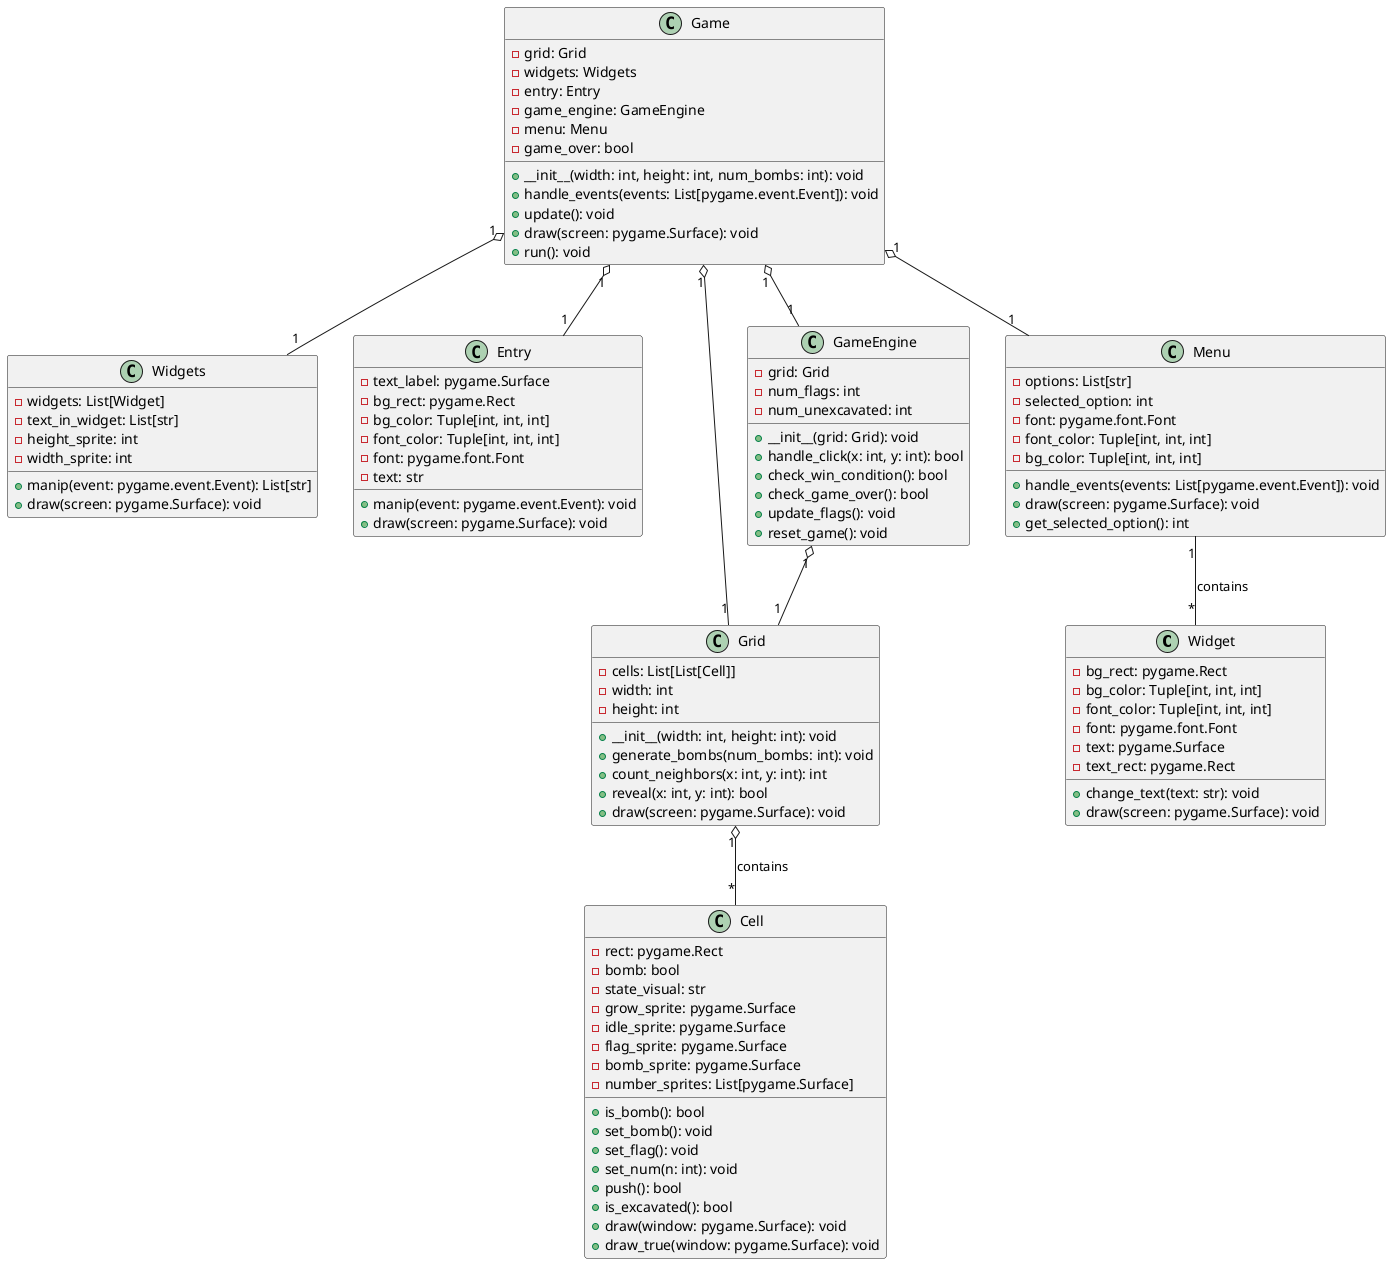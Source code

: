 @startuml

class Widget {
  - bg_rect: pygame.Rect
  - bg_color: Tuple[int, int, int]
  - font_color: Tuple[int, int, int]
  - font: pygame.font.Font
  - text: pygame.Surface
  - text_rect: pygame.Rect
  + change_text(text: str): void
  + draw(screen: pygame.Surface): void
}

class Widgets {
  - widgets: List[Widget]
  - text_in_widget: List[str]
  - height_sprite: int
  - width_sprite: int
  + manip(event: pygame.event.Event): List[str]
  + draw(screen: pygame.Surface): void
}

class Entry {
  - text_label: pygame.Surface
  - bg_rect: pygame.Rect
  - bg_color: Tuple[int, int, int]
  - font_color: Tuple[int, int, int]
  - font: pygame.font.Font
  - text: str
  + manip(event: pygame.event.Event): void
  + draw(screen: pygame.Surface): void
}

class Cell {
  - rect: pygame.Rect
  - bomb: bool
  - state_visual: str
  - grow_sprite: pygame.Surface
  - idle_sprite: pygame.Surface
  - flag_sprite: pygame.Surface
  - bomb_sprite: pygame.Surface
  - number_sprites: List[pygame.Surface]
  + is_bomb(): bool
  + set_bomb(): void
  + set_flag(): void
  + set_num(n: int): void
  + push(): bool
  + is_excavated(): bool
  + draw(window: pygame.Surface): void
  + draw_true(window: pygame.Surface): void
}

class Grid {
  - cells: List[List[Cell]]
  - width: int
  - height: int
  + __init__(width: int, height: int): void
  + generate_bombs(num_bombs: int): void
  + count_neighbors(x: int, y: int): int
  + reveal(x: int, y: int): bool
  + draw(screen: pygame.Surface): void
}

class Game {
  - grid: Grid
  - widgets: Widgets
  - entry: Entry
  - game_engine: GameEngine
  - menu: Menu
  - game_over: bool
  + __init__(width: int, height: int, num_bombs: int): void
  + handle_events(events: List[pygame.event.Event]): void
  + update(): void
  + draw(screen: pygame.Surface): void
  + run(): void
}

class GameEngine {
  - grid: Grid
  - num_flags: int
  - num_unexcavated: int
  + __init__(grid: Grid): void
  + handle_click(x: int, y: int): bool
  + check_win_condition(): bool
  + check_game_over(): bool
  + update_flags(): void
  + reset_game(): void
}

class Menu {
  - options: List[str]
  - selected_option: int
  - font: pygame.font.Font
  - font_color: Tuple[int, int, int]
  - bg_color: Tuple[int, int, int]
  + handle_events(events: List[pygame.event.Event]): void
  + draw(screen: pygame.Surface): void
  + get_selected_option(): int
}

Game "1" o-- "1" Widgets
Game "1" o-- "1" Entry
Game "1" o-- "1" Grid
Game "1" o-- "1" GameEngine
Game "1" o-- "1" Menu
GameEngine "1" o-- "1" Grid
Menu "1" -- "*" Widget : contains
Grid "1" o-- "*" Cell : contains

@enduml
